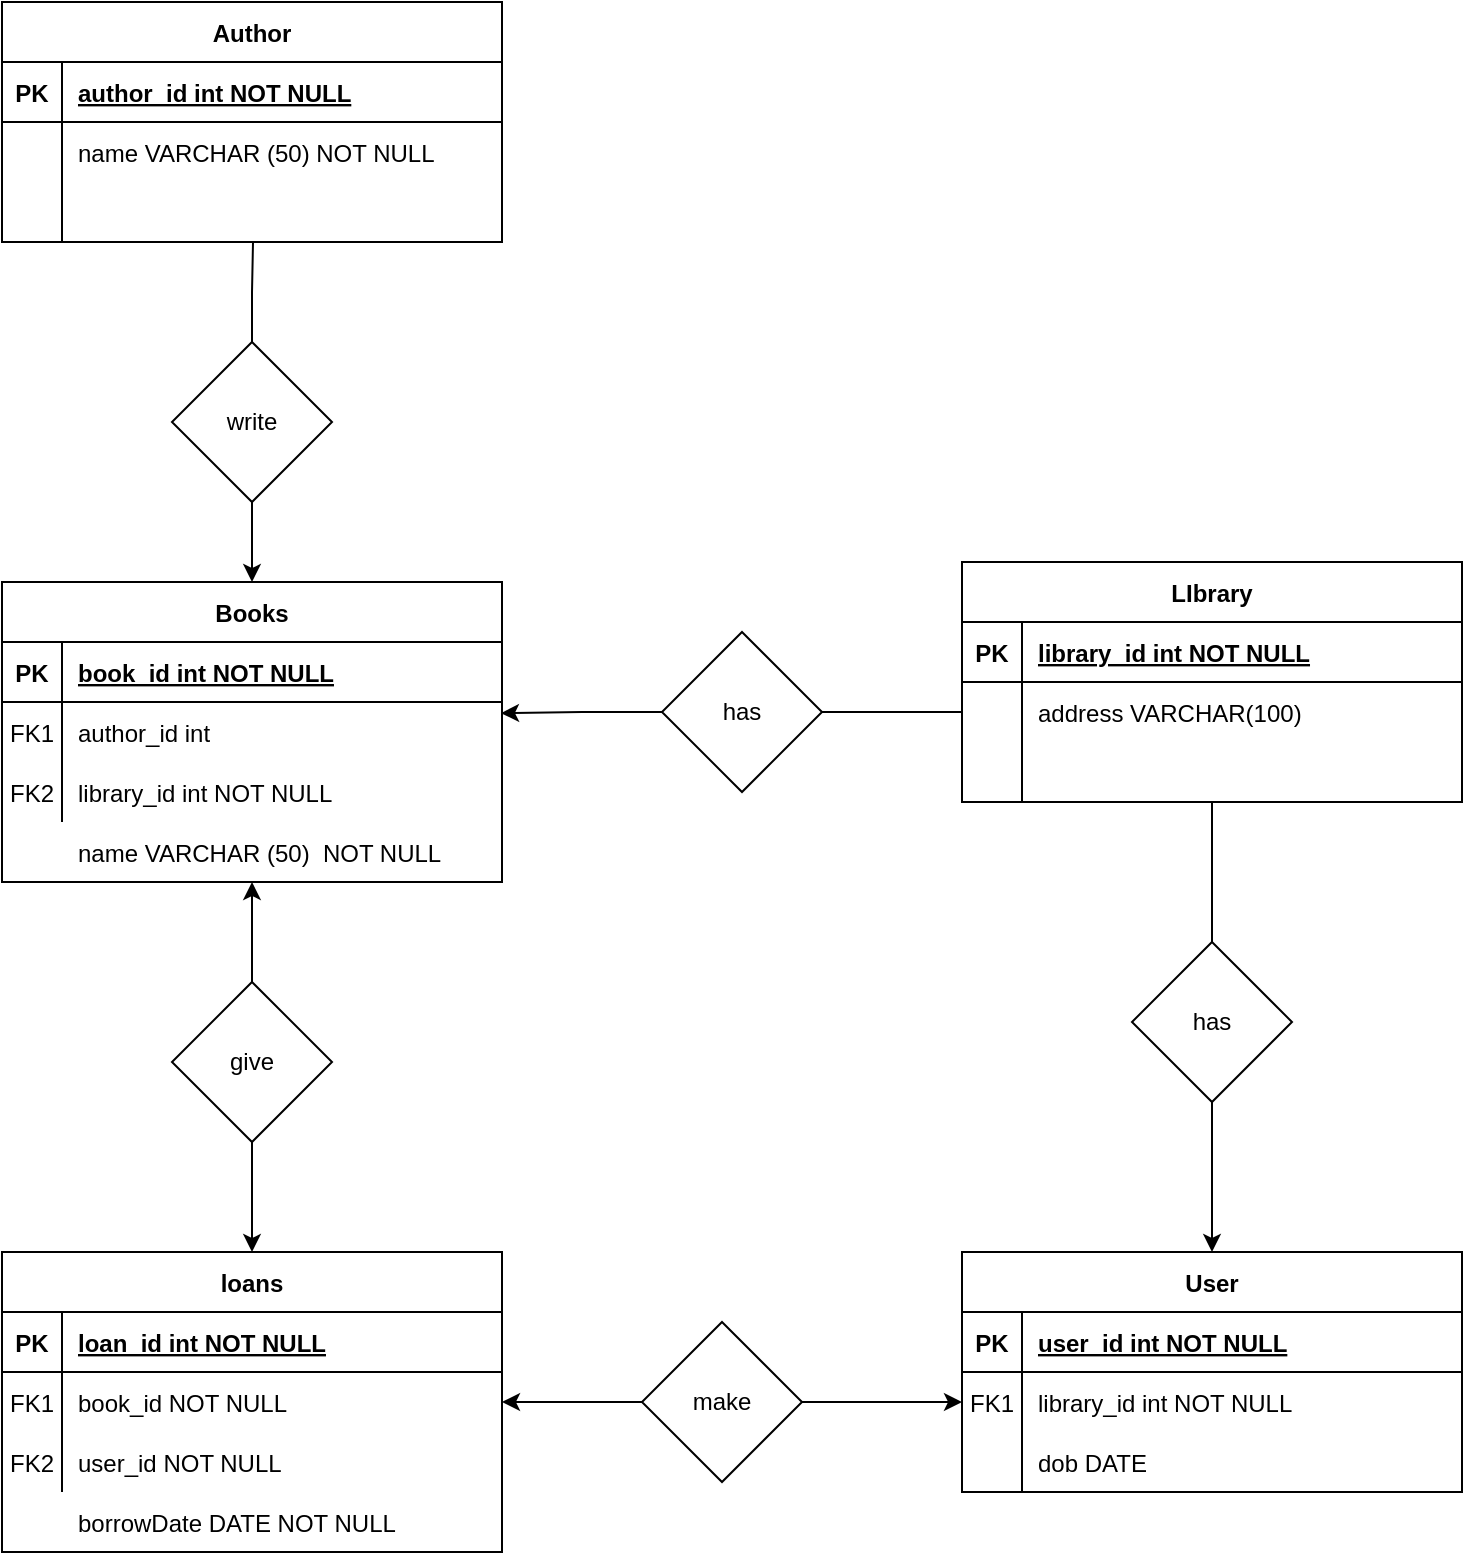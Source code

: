 <mxfile version="14.4.2" type="device"><diagram id="R2lEEEUBdFMjLlhIrx00" name="Page-1"><mxGraphModel dx="1454" dy="895" grid="1" gridSize="10" guides="1" tooltips="1" connect="1" arrows="1" fold="1" page="1" pageScale="1" pageWidth="850" pageHeight="1100" math="0" shadow="0" extFonts="Permanent Marker^https://fonts.googleapis.com/css?family=Permanent+Marker"><root><mxCell id="0"/><mxCell id="1" parent="0"/><mxCell id="v9y6x6OcILhhpcMFDPsM-71" style="edgeStyle=orthogonalEdgeStyle;rounded=0;orthogonalLoop=1;jettySize=auto;html=1;entryX=0.5;entryY=0;entryDx=0;entryDy=0;endArrow=none;endFill=0;" edge="1" parent="1" source="C-vyLk0tnHw3VtMMgP7b-13" target="v9y6x6OcILhhpcMFDPsM-70"><mxGeometry relative="1" as="geometry"/></mxCell><mxCell id="C-vyLk0tnHw3VtMMgP7b-13" value="LIbrary" style="shape=table;startSize=30;container=1;collapsible=1;childLayout=tableLayout;fixedRows=1;rowLines=0;fontStyle=1;align=center;resizeLast=1;" parent="1" vertex="1"><mxGeometry x="450" y="420" width="250" height="120" as="geometry"><mxRectangle x="450" y="420" width="70" height="30" as="alternateBounds"/></mxGeometry></mxCell><mxCell id="C-vyLk0tnHw3VtMMgP7b-14" value="" style="shape=partialRectangle;collapsible=0;dropTarget=0;pointerEvents=0;fillColor=none;points=[[0,0.5],[1,0.5]];portConstraint=eastwest;top=0;left=0;right=0;bottom=1;" parent="C-vyLk0tnHw3VtMMgP7b-13" vertex="1"><mxGeometry y="30" width="250" height="30" as="geometry"/></mxCell><mxCell id="C-vyLk0tnHw3VtMMgP7b-15" value="PK" style="shape=partialRectangle;overflow=hidden;connectable=0;fillColor=none;top=0;left=0;bottom=0;right=0;fontStyle=1;" parent="C-vyLk0tnHw3VtMMgP7b-14" vertex="1"><mxGeometry width="30" height="30" as="geometry"/></mxCell><mxCell id="C-vyLk0tnHw3VtMMgP7b-16" value="library_id int NOT NULL" style="shape=partialRectangle;overflow=hidden;connectable=0;fillColor=none;top=0;left=0;bottom=0;right=0;align=left;spacingLeft=6;fontStyle=5;" parent="C-vyLk0tnHw3VtMMgP7b-14" vertex="1"><mxGeometry x="30" width="220" height="30" as="geometry"/></mxCell><mxCell id="C-vyLk0tnHw3VtMMgP7b-17" value="" style="shape=partialRectangle;collapsible=0;dropTarget=0;pointerEvents=0;fillColor=none;points=[[0,0.5],[1,0.5]];portConstraint=eastwest;top=0;left=0;right=0;bottom=0;" parent="C-vyLk0tnHw3VtMMgP7b-13" vertex="1"><mxGeometry y="60" width="250" height="30" as="geometry"/></mxCell><mxCell id="C-vyLk0tnHw3VtMMgP7b-18" value="" style="shape=partialRectangle;overflow=hidden;connectable=0;fillColor=none;top=0;left=0;bottom=0;right=0;" parent="C-vyLk0tnHw3VtMMgP7b-17" vertex="1"><mxGeometry width="30" height="30" as="geometry"/></mxCell><mxCell id="C-vyLk0tnHw3VtMMgP7b-19" value="address VARCHAR(100)" style="shape=partialRectangle;overflow=hidden;connectable=0;fillColor=none;top=0;left=0;bottom=0;right=0;align=left;spacingLeft=6;" parent="C-vyLk0tnHw3VtMMgP7b-17" vertex="1"><mxGeometry x="30" width="220" height="30" as="geometry"/></mxCell><mxCell id="C-vyLk0tnHw3VtMMgP7b-20" value="" style="shape=partialRectangle;collapsible=0;dropTarget=0;pointerEvents=0;fillColor=none;points=[[0,0.5],[1,0.5]];portConstraint=eastwest;top=0;left=0;right=0;bottom=0;" parent="C-vyLk0tnHw3VtMMgP7b-13" vertex="1"><mxGeometry y="90" width="250" height="30" as="geometry"/></mxCell><mxCell id="C-vyLk0tnHw3VtMMgP7b-21" value="" style="shape=partialRectangle;overflow=hidden;connectable=0;fillColor=none;top=0;left=0;bottom=0;right=0;" parent="C-vyLk0tnHw3VtMMgP7b-20" vertex="1"><mxGeometry width="30" height="30" as="geometry"/></mxCell><mxCell id="C-vyLk0tnHw3VtMMgP7b-22" value="" style="shape=partialRectangle;overflow=hidden;connectable=0;fillColor=none;top=0;left=0;bottom=0;right=0;align=left;spacingLeft=6;" parent="C-vyLk0tnHw3VtMMgP7b-20" vertex="1"><mxGeometry x="30" width="220" height="30" as="geometry"/></mxCell><mxCell id="v9y6x6OcILhhpcMFDPsM-25" style="edgeStyle=orthogonalEdgeStyle;rounded=0;orthogonalLoop=1;jettySize=auto;html=1;endArrow=none;endFill=0;" edge="1" parent="1" source="C-vyLk0tnHw3VtMMgP7b-17" target="v9y6x6OcILhhpcMFDPsM-26"><mxGeometry relative="1" as="geometry"><mxPoint x="340" y="495" as="targetPoint"/></mxGeometry></mxCell><mxCell id="v9y6x6OcILhhpcMFDPsM-27" style="edgeStyle=orthogonalEdgeStyle;rounded=0;orthogonalLoop=1;jettySize=auto;html=1;entryX=0.998;entryY=0.187;entryDx=0;entryDy=0;entryPerimeter=0;" edge="1" parent="1" source="v9y6x6OcILhhpcMFDPsM-26" target="v9y6x6OcILhhpcMFDPsM-33"><mxGeometry relative="1" as="geometry"><mxPoint x="223" y="490" as="targetPoint"/></mxGeometry></mxCell><mxCell id="v9y6x6OcILhhpcMFDPsM-26" value="has" style="rhombus;whiteSpace=wrap;html=1;" vertex="1" parent="1"><mxGeometry x="300" y="455" width="80" height="80" as="geometry"/></mxCell><mxCell id="v9y6x6OcILhhpcMFDPsM-69" style="edgeStyle=orthogonalEdgeStyle;rounded=0;orthogonalLoop=1;jettySize=auto;html=1;exitX=0.5;exitY=0;exitDx=0;exitDy=0;entryX=0.5;entryY=1;entryDx=0;entryDy=0;endArrow=none;endFill=0;startArrow=classic;startFill=1;" edge="1" parent="1" source="v9y6x6OcILhhpcMFDPsM-29" target="v9y6x6OcILhhpcMFDPsM-66"><mxGeometry relative="1" as="geometry"/></mxCell><mxCell id="v9y6x6OcILhhpcMFDPsM-85" value="" style="edgeStyle=orthogonalEdgeStyle;rounded=0;orthogonalLoop=1;jettySize=auto;html=1;endArrow=none;endFill=0;startArrow=classic;startFill=1;" edge="1" parent="1" source="v9y6x6OcILhhpcMFDPsM-29" target="v9y6x6OcILhhpcMFDPsM-84"><mxGeometry relative="1" as="geometry"/></mxCell><mxCell id="v9y6x6OcILhhpcMFDPsM-29" value="Books" style="shape=table;startSize=30;container=1;collapsible=1;childLayout=tableLayout;fixedRows=1;rowLines=0;fontStyle=1;align=center;resizeLast=1;" vertex="1" parent="1"><mxGeometry x="-30" y="430" width="250" height="150" as="geometry"/></mxCell><mxCell id="v9y6x6OcILhhpcMFDPsM-30" value="" style="shape=partialRectangle;collapsible=0;dropTarget=0;pointerEvents=0;fillColor=none;points=[[0,0.5],[1,0.5]];portConstraint=eastwest;top=0;left=0;right=0;bottom=1;" vertex="1" parent="v9y6x6OcILhhpcMFDPsM-29"><mxGeometry y="30" width="250" height="30" as="geometry"/></mxCell><mxCell id="v9y6x6OcILhhpcMFDPsM-31" value="PK" style="shape=partialRectangle;overflow=hidden;connectable=0;fillColor=none;top=0;left=0;bottom=0;right=0;fontStyle=1;" vertex="1" parent="v9y6x6OcILhhpcMFDPsM-30"><mxGeometry width="30" height="30" as="geometry"/></mxCell><mxCell id="v9y6x6OcILhhpcMFDPsM-32" value="book_id int NOT NULL" style="shape=partialRectangle;overflow=hidden;connectable=0;fillColor=none;top=0;left=0;bottom=0;right=0;align=left;spacingLeft=6;fontStyle=5;" vertex="1" parent="v9y6x6OcILhhpcMFDPsM-30"><mxGeometry x="30" width="220" height="30" as="geometry"/></mxCell><mxCell id="v9y6x6OcILhhpcMFDPsM-33" value="" style="shape=partialRectangle;collapsible=0;dropTarget=0;pointerEvents=0;fillColor=none;points=[[0,0.5],[1,0.5]];portConstraint=eastwest;top=0;left=0;right=0;bottom=0;" vertex="1" parent="v9y6x6OcILhhpcMFDPsM-29"><mxGeometry y="60" width="250" height="30" as="geometry"/></mxCell><mxCell id="v9y6x6OcILhhpcMFDPsM-34" value="FK1" style="shape=partialRectangle;overflow=hidden;connectable=0;fillColor=none;top=0;left=0;bottom=0;right=0;" vertex="1" parent="v9y6x6OcILhhpcMFDPsM-33"><mxGeometry width="30" height="30" as="geometry"/></mxCell><mxCell id="v9y6x6OcILhhpcMFDPsM-35" value="author_id int" style="shape=partialRectangle;overflow=hidden;connectable=0;fillColor=none;top=0;left=0;bottom=0;right=0;align=left;spacingLeft=6;" vertex="1" parent="v9y6x6OcILhhpcMFDPsM-33"><mxGeometry x="30" width="220" height="30" as="geometry"/></mxCell><mxCell id="v9y6x6OcILhhpcMFDPsM-36" value="" style="shape=partialRectangle;collapsible=0;dropTarget=0;pointerEvents=0;fillColor=none;points=[[0,0.5],[1,0.5]];portConstraint=eastwest;top=0;left=0;right=0;bottom=0;" vertex="1" parent="v9y6x6OcILhhpcMFDPsM-29"><mxGeometry y="90" width="250" height="30" as="geometry"/></mxCell><mxCell id="v9y6x6OcILhhpcMFDPsM-37" value="FK2" style="shape=partialRectangle;overflow=hidden;connectable=0;fillColor=none;top=0;left=0;bottom=0;right=0;" vertex="1" parent="v9y6x6OcILhhpcMFDPsM-36"><mxGeometry width="30" height="30" as="geometry"/></mxCell><mxCell id="v9y6x6OcILhhpcMFDPsM-38" value="library_id int NOT NULL" style="shape=partialRectangle;overflow=hidden;connectable=0;fillColor=none;top=0;left=0;bottom=0;right=0;align=left;spacingLeft=6;" vertex="1" parent="v9y6x6OcILhhpcMFDPsM-36"><mxGeometry x="30" width="220" height="30" as="geometry"/></mxCell><mxCell id="v9y6x6OcILhhpcMFDPsM-40" value="" style="shape=partialRectangle;collapsible=0;dropTarget=0;pointerEvents=0;fillColor=none;points=[[0,0.5],[1,0.5]];portConstraint=eastwest;top=0;left=0;right=0;bottom=0;" vertex="1" parent="1"><mxGeometry x="-30" y="550" width="250" height="30" as="geometry"/></mxCell><mxCell id="v9y6x6OcILhhpcMFDPsM-41" value="" style="shape=partialRectangle;overflow=hidden;connectable=0;fillColor=none;top=0;left=0;bottom=0;right=0;" vertex="1" parent="v9y6x6OcILhhpcMFDPsM-40"><mxGeometry width="30" height="30" as="geometry"/></mxCell><mxCell id="v9y6x6OcILhhpcMFDPsM-42" value="name VARCHAR (50)  NOT NULL" style="shape=partialRectangle;overflow=hidden;connectable=0;fillColor=none;top=0;left=0;bottom=0;right=0;align=left;spacingLeft=6;" vertex="1" parent="v9y6x6OcILhhpcMFDPsM-40"><mxGeometry x="30" width="220" height="30" as="geometry"/></mxCell><mxCell id="v9y6x6OcILhhpcMFDPsM-44" value="User" style="shape=table;startSize=30;container=1;collapsible=1;childLayout=tableLayout;fixedRows=1;rowLines=0;fontStyle=1;align=center;resizeLast=1;" vertex="1" parent="1"><mxGeometry x="450" y="765" width="250" height="120" as="geometry"><mxRectangle x="450" y="420" width="70" height="30" as="alternateBounds"/></mxGeometry></mxCell><mxCell id="v9y6x6OcILhhpcMFDPsM-45" value="" style="shape=partialRectangle;collapsible=0;dropTarget=0;pointerEvents=0;fillColor=none;points=[[0,0.5],[1,0.5]];portConstraint=eastwest;top=0;left=0;right=0;bottom=1;" vertex="1" parent="v9y6x6OcILhhpcMFDPsM-44"><mxGeometry y="30" width="250" height="30" as="geometry"/></mxCell><mxCell id="v9y6x6OcILhhpcMFDPsM-46" value="PK" style="shape=partialRectangle;overflow=hidden;connectable=0;fillColor=none;top=0;left=0;bottom=0;right=0;fontStyle=1;" vertex="1" parent="v9y6x6OcILhhpcMFDPsM-45"><mxGeometry width="30" height="30" as="geometry"/></mxCell><mxCell id="v9y6x6OcILhhpcMFDPsM-47" value="user_id int NOT NULL" style="shape=partialRectangle;overflow=hidden;connectable=0;fillColor=none;top=0;left=0;bottom=0;right=0;align=left;spacingLeft=6;fontStyle=5;" vertex="1" parent="v9y6x6OcILhhpcMFDPsM-45"><mxGeometry x="30" width="220" height="30" as="geometry"/></mxCell><mxCell id="v9y6x6OcILhhpcMFDPsM-48" value="" style="shape=partialRectangle;collapsible=0;dropTarget=0;pointerEvents=0;fillColor=none;points=[[0,0.5],[1,0.5]];portConstraint=eastwest;top=0;left=0;right=0;bottom=0;" vertex="1" parent="v9y6x6OcILhhpcMFDPsM-44"><mxGeometry y="60" width="250" height="30" as="geometry"/></mxCell><mxCell id="v9y6x6OcILhhpcMFDPsM-49" value="FK1" style="shape=partialRectangle;overflow=hidden;connectable=0;fillColor=none;top=0;left=0;bottom=0;right=0;" vertex="1" parent="v9y6x6OcILhhpcMFDPsM-48"><mxGeometry width="30" height="30" as="geometry"/></mxCell><mxCell id="v9y6x6OcILhhpcMFDPsM-50" value="library_id int NOT NULL" style="shape=partialRectangle;overflow=hidden;connectable=0;fillColor=none;top=0;left=0;bottom=0;right=0;align=left;spacingLeft=6;" vertex="1" parent="v9y6x6OcILhhpcMFDPsM-48"><mxGeometry x="30" width="220" height="30" as="geometry"/></mxCell><mxCell id="v9y6x6OcILhhpcMFDPsM-51" value="" style="shape=partialRectangle;collapsible=0;dropTarget=0;pointerEvents=0;fillColor=none;points=[[0,0.5],[1,0.5]];portConstraint=eastwest;top=0;left=0;right=0;bottom=0;" vertex="1" parent="v9y6x6OcILhhpcMFDPsM-44"><mxGeometry y="90" width="250" height="30" as="geometry"/></mxCell><mxCell id="v9y6x6OcILhhpcMFDPsM-52" value="" style="shape=partialRectangle;overflow=hidden;connectable=0;fillColor=none;top=0;left=0;bottom=0;right=0;" vertex="1" parent="v9y6x6OcILhhpcMFDPsM-51"><mxGeometry width="30" height="30" as="geometry"/></mxCell><mxCell id="v9y6x6OcILhhpcMFDPsM-53" value="dob DATE" style="shape=partialRectangle;overflow=hidden;connectable=0;fillColor=none;top=0;left=0;bottom=0;right=0;align=left;spacingLeft=6;" vertex="1" parent="v9y6x6OcILhhpcMFDPsM-51"><mxGeometry x="30" width="220" height="30" as="geometry"/></mxCell><mxCell id="v9y6x6OcILhhpcMFDPsM-54" value="Author" style="shape=table;startSize=30;container=1;collapsible=1;childLayout=tableLayout;fixedRows=1;rowLines=0;fontStyle=1;align=center;resizeLast=1;" vertex="1" parent="1"><mxGeometry x="-30" y="140" width="250" height="120" as="geometry"/></mxCell><mxCell id="v9y6x6OcILhhpcMFDPsM-55" value="" style="shape=partialRectangle;collapsible=0;dropTarget=0;pointerEvents=0;fillColor=none;points=[[0,0.5],[1,0.5]];portConstraint=eastwest;top=0;left=0;right=0;bottom=1;" vertex="1" parent="v9y6x6OcILhhpcMFDPsM-54"><mxGeometry y="30" width="250" height="30" as="geometry"/></mxCell><mxCell id="v9y6x6OcILhhpcMFDPsM-56" value="PK" style="shape=partialRectangle;overflow=hidden;connectable=0;fillColor=none;top=0;left=0;bottom=0;right=0;fontStyle=1;" vertex="1" parent="v9y6x6OcILhhpcMFDPsM-55"><mxGeometry width="30" height="30" as="geometry"/></mxCell><mxCell id="v9y6x6OcILhhpcMFDPsM-57" value="author_id int NOT NULL" style="shape=partialRectangle;overflow=hidden;connectable=0;fillColor=none;top=0;left=0;bottom=0;right=0;align=left;spacingLeft=6;fontStyle=5;" vertex="1" parent="v9y6x6OcILhhpcMFDPsM-55"><mxGeometry x="30" width="220" height="30" as="geometry"/></mxCell><mxCell id="v9y6x6OcILhhpcMFDPsM-58" value="" style="shape=partialRectangle;collapsible=0;dropTarget=0;pointerEvents=0;fillColor=none;points=[[0,0.5],[1,0.5]];portConstraint=eastwest;top=0;left=0;right=0;bottom=0;" vertex="1" parent="v9y6x6OcILhhpcMFDPsM-54"><mxGeometry y="60" width="250" height="30" as="geometry"/></mxCell><mxCell id="v9y6x6OcILhhpcMFDPsM-59" value="" style="shape=partialRectangle;overflow=hidden;connectable=0;fillColor=none;top=0;left=0;bottom=0;right=0;" vertex="1" parent="v9y6x6OcILhhpcMFDPsM-58"><mxGeometry width="30" height="30" as="geometry"/></mxCell><mxCell id="v9y6x6OcILhhpcMFDPsM-60" value="name VARCHAR (50) NOT NULL" style="shape=partialRectangle;overflow=hidden;connectable=0;fillColor=none;top=0;left=0;bottom=0;right=0;align=left;spacingLeft=6;" vertex="1" parent="v9y6x6OcILhhpcMFDPsM-58"><mxGeometry x="30" width="220" height="30" as="geometry"/></mxCell><mxCell id="v9y6x6OcILhhpcMFDPsM-61" value="" style="shape=partialRectangle;collapsible=0;dropTarget=0;pointerEvents=0;fillColor=none;points=[[0,0.5],[1,0.5]];portConstraint=eastwest;top=0;left=0;right=0;bottom=0;" vertex="1" parent="v9y6x6OcILhhpcMFDPsM-54"><mxGeometry y="90" width="250" height="30" as="geometry"/></mxCell><mxCell id="v9y6x6OcILhhpcMFDPsM-62" value="" style="shape=partialRectangle;overflow=hidden;connectable=0;fillColor=none;top=0;left=0;bottom=0;right=0;" vertex="1" parent="v9y6x6OcILhhpcMFDPsM-61"><mxGeometry width="30" height="30" as="geometry"/></mxCell><mxCell id="v9y6x6OcILhhpcMFDPsM-63" value="" style="shape=partialRectangle;overflow=hidden;connectable=0;fillColor=none;top=0;left=0;bottom=0;right=0;align=left;spacingLeft=6;" vertex="1" parent="v9y6x6OcILhhpcMFDPsM-61"><mxGeometry x="30" width="220" height="30" as="geometry"/></mxCell><mxCell id="v9y6x6OcILhhpcMFDPsM-105" style="edgeStyle=orthogonalEdgeStyle;rounded=0;orthogonalLoop=1;jettySize=auto;html=1;entryX=0.502;entryY=1.01;entryDx=0;entryDy=0;entryPerimeter=0;endArrow=none;endFill=0;" edge="1" parent="1" source="v9y6x6OcILhhpcMFDPsM-66" target="v9y6x6OcILhhpcMFDPsM-61"><mxGeometry relative="1" as="geometry"/></mxCell><mxCell id="v9y6x6OcILhhpcMFDPsM-66" value="write" style="rhombus;whiteSpace=wrap;html=1;" vertex="1" parent="1"><mxGeometry x="55" y="310" width="80" height="80" as="geometry"/></mxCell><mxCell id="v9y6x6OcILhhpcMFDPsM-72" style="edgeStyle=orthogonalEdgeStyle;rounded=0;orthogonalLoop=1;jettySize=auto;html=1;entryX=0.5;entryY=0;entryDx=0;entryDy=0;endArrow=classic;endFill=1;" edge="1" parent="1" source="v9y6x6OcILhhpcMFDPsM-70" target="v9y6x6OcILhhpcMFDPsM-44"><mxGeometry relative="1" as="geometry"/></mxCell><mxCell id="v9y6x6OcILhhpcMFDPsM-70" value="has" style="rhombus;whiteSpace=wrap;html=1;" vertex="1" parent="1"><mxGeometry x="535" y="610" width="80" height="80" as="geometry"/></mxCell><mxCell id="v9y6x6OcILhhpcMFDPsM-96" style="edgeStyle=orthogonalEdgeStyle;rounded=0;orthogonalLoop=1;jettySize=auto;html=1;endArrow=classic;endFill=1;" edge="1" parent="1" source="v9y6x6OcILhhpcMFDPsM-84" target="v9y6x6OcILhhpcMFDPsM-86"><mxGeometry relative="1" as="geometry"/></mxCell><mxCell id="v9y6x6OcILhhpcMFDPsM-84" value="&lt;span style=&quot;font-weight: 400&quot;&gt;give&lt;/span&gt;" style="rhombus;whiteSpace=wrap;html=1;fontStyle=1;startSize=30;" vertex="1" parent="1"><mxGeometry x="55" y="630" width="80" height="80" as="geometry"/></mxCell><mxCell id="v9y6x6OcILhhpcMFDPsM-86" value="loans" style="shape=table;startSize=30;container=1;collapsible=1;childLayout=tableLayout;fixedRows=1;rowLines=0;fontStyle=1;align=center;resizeLast=1;" vertex="1" parent="1"><mxGeometry x="-30" y="765" width="250" height="150" as="geometry"/></mxCell><mxCell id="v9y6x6OcILhhpcMFDPsM-87" value="" style="shape=partialRectangle;collapsible=0;dropTarget=0;pointerEvents=0;fillColor=none;points=[[0,0.5],[1,0.5]];portConstraint=eastwest;top=0;left=0;right=0;bottom=1;" vertex="1" parent="v9y6x6OcILhhpcMFDPsM-86"><mxGeometry y="30" width="250" height="30" as="geometry"/></mxCell><mxCell id="v9y6x6OcILhhpcMFDPsM-88" value="PK" style="shape=partialRectangle;overflow=hidden;connectable=0;fillColor=none;top=0;left=0;bottom=0;right=0;fontStyle=1;" vertex="1" parent="v9y6x6OcILhhpcMFDPsM-87"><mxGeometry width="30" height="30" as="geometry"/></mxCell><mxCell id="v9y6x6OcILhhpcMFDPsM-89" value="loan_id int NOT NULL" style="shape=partialRectangle;overflow=hidden;connectable=0;fillColor=none;top=0;left=0;bottom=0;right=0;align=left;spacingLeft=6;fontStyle=5;" vertex="1" parent="v9y6x6OcILhhpcMFDPsM-87"><mxGeometry x="30" width="220" height="30" as="geometry"/></mxCell><mxCell id="v9y6x6OcILhhpcMFDPsM-90" value="" style="shape=partialRectangle;collapsible=0;dropTarget=0;pointerEvents=0;fillColor=none;points=[[0,0.5],[1,0.5]];portConstraint=eastwest;top=0;left=0;right=0;bottom=0;" vertex="1" parent="v9y6x6OcILhhpcMFDPsM-86"><mxGeometry y="60" width="250" height="30" as="geometry"/></mxCell><mxCell id="v9y6x6OcILhhpcMFDPsM-91" value="FK1" style="shape=partialRectangle;overflow=hidden;connectable=0;fillColor=none;top=0;left=0;bottom=0;right=0;" vertex="1" parent="v9y6x6OcILhhpcMFDPsM-90"><mxGeometry width="30" height="30" as="geometry"/></mxCell><mxCell id="v9y6x6OcILhhpcMFDPsM-92" value="book_id NOT NULL" style="shape=partialRectangle;overflow=hidden;connectable=0;fillColor=none;top=0;left=0;bottom=0;right=0;align=left;spacingLeft=6;" vertex="1" parent="v9y6x6OcILhhpcMFDPsM-90"><mxGeometry x="30" width="220" height="30" as="geometry"/></mxCell><mxCell id="v9y6x6OcILhhpcMFDPsM-93" value="" style="shape=partialRectangle;collapsible=0;dropTarget=0;pointerEvents=0;fillColor=none;points=[[0,0.5],[1,0.5]];portConstraint=eastwest;top=0;left=0;right=0;bottom=0;" vertex="1" parent="v9y6x6OcILhhpcMFDPsM-86"><mxGeometry y="90" width="250" height="30" as="geometry"/></mxCell><mxCell id="v9y6x6OcILhhpcMFDPsM-94" value="FK2" style="shape=partialRectangle;overflow=hidden;connectable=0;fillColor=none;top=0;left=0;bottom=0;right=0;" vertex="1" parent="v9y6x6OcILhhpcMFDPsM-93"><mxGeometry width="30" height="30" as="geometry"/></mxCell><mxCell id="v9y6x6OcILhhpcMFDPsM-95" value="user_id NOT NULL" style="shape=partialRectangle;overflow=hidden;connectable=0;fillColor=none;top=0;left=0;bottom=0;right=0;align=left;spacingLeft=6;" vertex="1" parent="v9y6x6OcILhhpcMFDPsM-93"><mxGeometry x="30" width="220" height="30" as="geometry"/></mxCell><mxCell id="v9y6x6OcILhhpcMFDPsM-98" style="edgeStyle=orthogonalEdgeStyle;rounded=0;orthogonalLoop=1;jettySize=auto;html=1;entryX=1;entryY=0.5;entryDx=0;entryDy=0;endArrow=classic;endFill=1;" edge="1" parent="1" source="v9y6x6OcILhhpcMFDPsM-97" target="v9y6x6OcILhhpcMFDPsM-90"><mxGeometry relative="1" as="geometry"/></mxCell><mxCell id="v9y6x6OcILhhpcMFDPsM-97" value="&lt;span style=&quot;font-weight: 400&quot;&gt;make&lt;/span&gt;" style="rhombus;whiteSpace=wrap;html=1;fontStyle=1;startSize=30;" vertex="1" parent="1"><mxGeometry x="290" y="800" width="80" height="80" as="geometry"/></mxCell><mxCell id="v9y6x6OcILhhpcMFDPsM-99" style="edgeStyle=orthogonalEdgeStyle;rounded=0;orthogonalLoop=1;jettySize=auto;html=1;entryX=1;entryY=0.5;entryDx=0;entryDy=0;endArrow=none;endFill=0;startArrow=classic;startFill=1;" edge="1" parent="1" source="v9y6x6OcILhhpcMFDPsM-48" target="v9y6x6OcILhhpcMFDPsM-97"><mxGeometry relative="1" as="geometry"/></mxCell><mxCell id="v9y6x6OcILhhpcMFDPsM-102" value="borrowDate DATE NOT NULL" style="shape=partialRectangle;overflow=hidden;connectable=0;fillColor=none;top=0;left=0;bottom=0;right=0;align=left;spacingLeft=6;" vertex="1" parent="1"><mxGeometry y="885" width="220" height="30" as="geometry"/></mxCell><mxCell id="v9y6x6OcILhhpcMFDPsM-103" value="" style="shape=partialRectangle;overflow=hidden;connectable=0;fillColor=none;top=0;left=0;bottom=0;right=0;" vertex="1" parent="1"><mxGeometry x="-30" y="885" width="30" height="30" as="geometry"/></mxCell></root></mxGraphModel></diagram></mxfile>